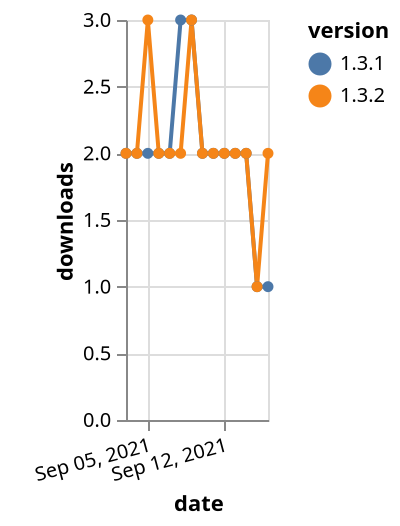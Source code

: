 {"$schema": "https://vega.github.io/schema/vega-lite/v5.json", "description": "A simple bar chart with embedded data.", "data": {"values": [{"date": "2021-09-03", "total": 2471, "delta": 2, "version": "1.3.1"}, {"date": "2021-09-04", "total": 2473, "delta": 2, "version": "1.3.1"}, {"date": "2021-09-05", "total": 2475, "delta": 2, "version": "1.3.1"}, {"date": "2021-09-06", "total": 2477, "delta": 2, "version": "1.3.1"}, {"date": "2021-09-07", "total": 2479, "delta": 2, "version": "1.3.1"}, {"date": "2021-09-08", "total": 2482, "delta": 3, "version": "1.3.1"}, {"date": "2021-09-09", "total": 2485, "delta": 3, "version": "1.3.1"}, {"date": "2021-09-10", "total": 2487, "delta": 2, "version": "1.3.1"}, {"date": "2021-09-11", "total": 2489, "delta": 2, "version": "1.3.1"}, {"date": "2021-09-12", "total": 2491, "delta": 2, "version": "1.3.1"}, {"date": "2021-09-13", "total": 2493, "delta": 2, "version": "1.3.1"}, {"date": "2021-09-14", "total": 2495, "delta": 2, "version": "1.3.1"}, {"date": "2021-09-15", "total": 2496, "delta": 1, "version": "1.3.1"}, {"date": "2021-09-16", "total": 2497, "delta": 1, "version": "1.3.1"}, {"date": "2021-09-03", "total": 2276, "delta": 2, "version": "1.3.2"}, {"date": "2021-09-04", "total": 2278, "delta": 2, "version": "1.3.2"}, {"date": "2021-09-05", "total": 2281, "delta": 3, "version": "1.3.2"}, {"date": "2021-09-06", "total": 2283, "delta": 2, "version": "1.3.2"}, {"date": "2021-09-07", "total": 2285, "delta": 2, "version": "1.3.2"}, {"date": "2021-09-08", "total": 2287, "delta": 2, "version": "1.3.2"}, {"date": "2021-09-09", "total": 2290, "delta": 3, "version": "1.3.2"}, {"date": "2021-09-10", "total": 2292, "delta": 2, "version": "1.3.2"}, {"date": "2021-09-11", "total": 2294, "delta": 2, "version": "1.3.2"}, {"date": "2021-09-12", "total": 2296, "delta": 2, "version": "1.3.2"}, {"date": "2021-09-13", "total": 2298, "delta": 2, "version": "1.3.2"}, {"date": "2021-09-14", "total": 2300, "delta": 2, "version": "1.3.2"}, {"date": "2021-09-15", "total": 2301, "delta": 1, "version": "1.3.2"}, {"date": "2021-09-16", "total": 2303, "delta": 2, "version": "1.3.2"}]}, "width": "container", "mark": {"type": "line", "point": {"filled": true}}, "encoding": {"x": {"field": "date", "type": "temporal", "timeUnit": "yearmonthdate", "title": "date", "axis": {"labelAngle": -15}}, "y": {"field": "delta", "type": "quantitative", "title": "downloads"}, "color": {"field": "version", "type": "nominal"}, "tooltip": {"field": "delta"}}}